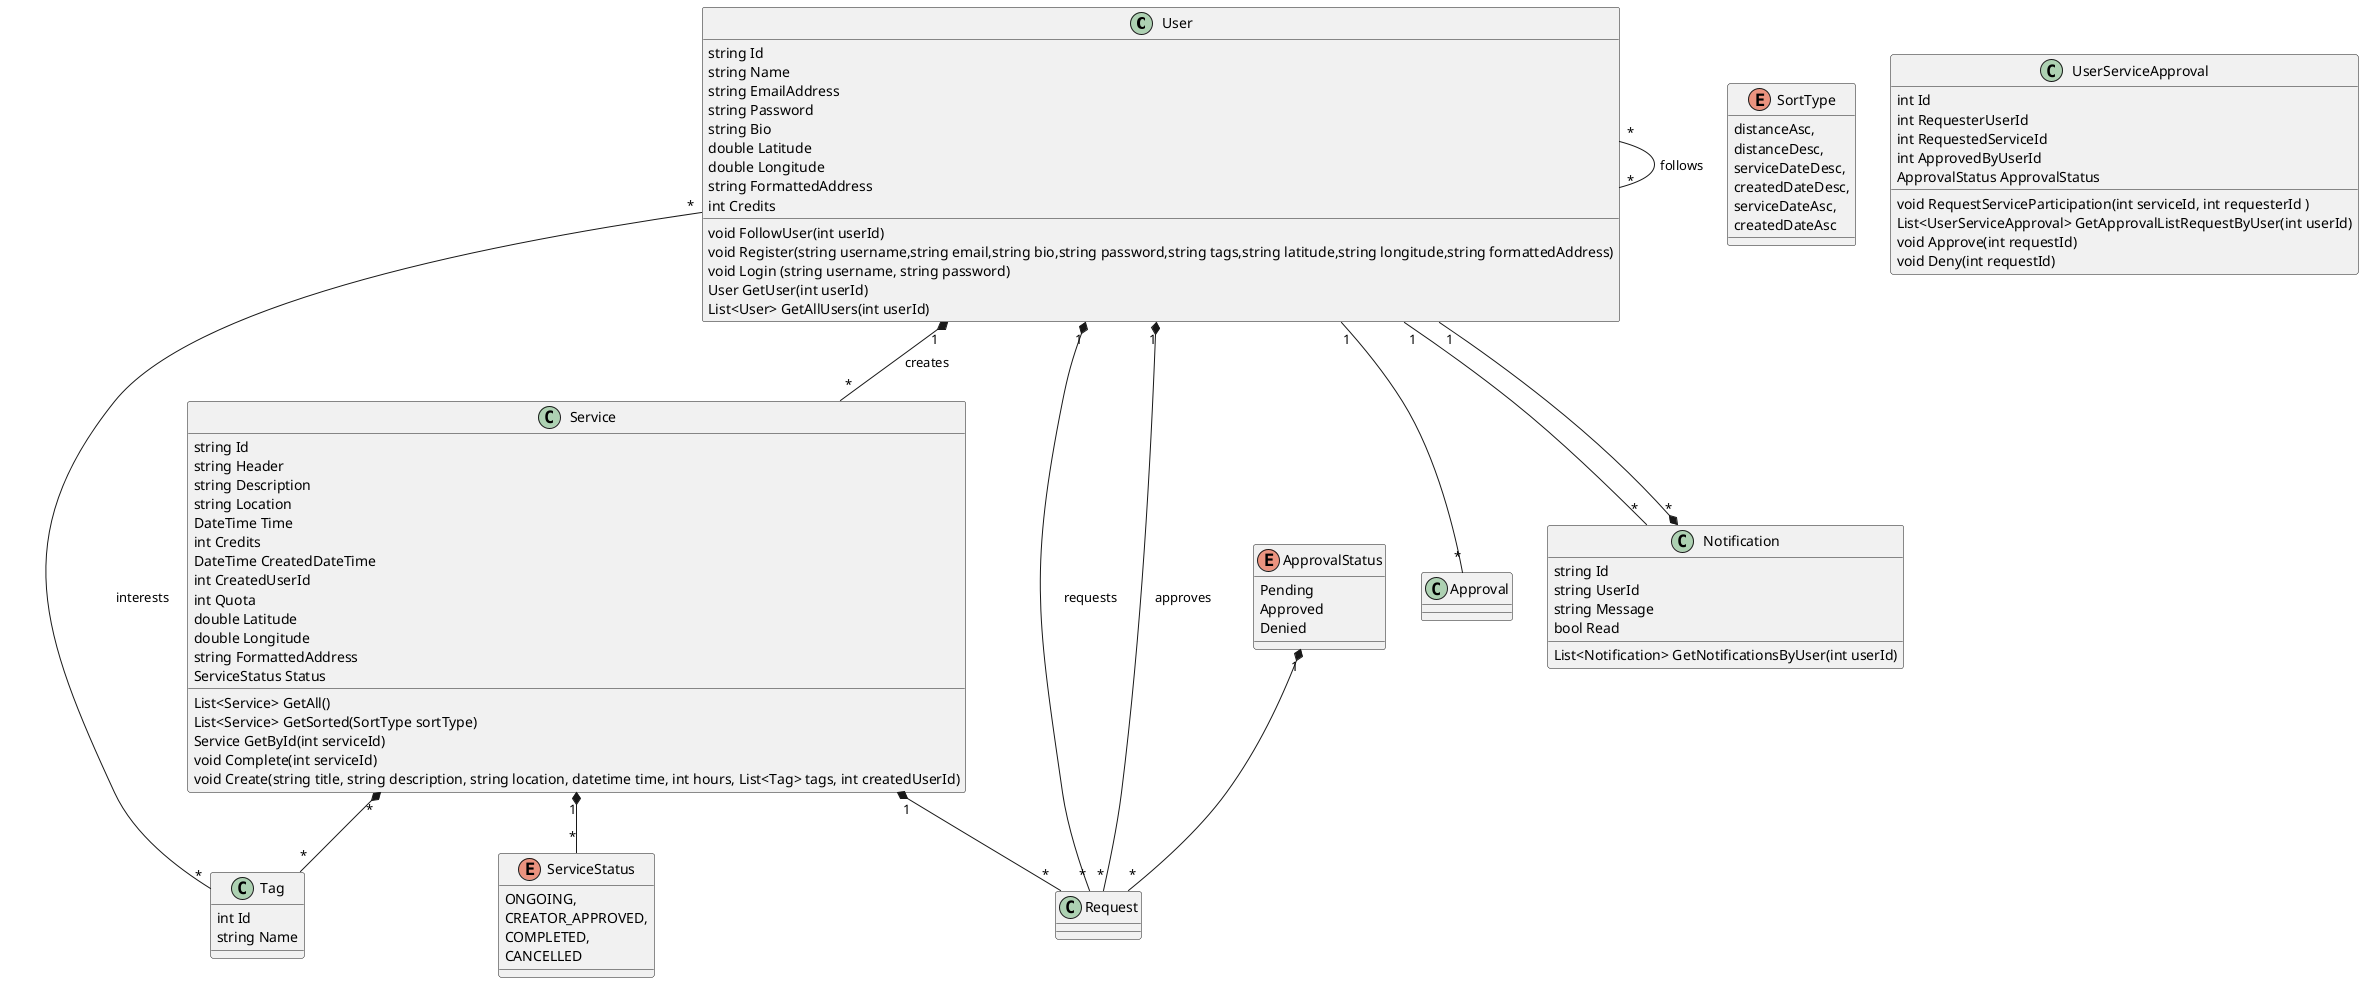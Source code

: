 @startuml Class
class User {
    string Id
    string Name
    string EmailAddress
    string Password
    string Bio
    double Latitude
    double Longitude
    string FormattedAddress
    int Credits
   
    void FollowUser(int userId)
    void Register(string username,string email,string bio,string password,string tags,string latitude,string longitude,string formattedAddress)
    void Login (string username, string password)
    User GetUser(int userId)
    List<User> GetAllUsers(int userId)

}


User "1" *-- "*" Service : creates
User "*" -- "*" User : follows
User "*" -- "*" Tag : interests
User "1" -- "*" Approval
User "1" -- "*" Notification


class Service {
    string Id
    string Header
    string Description
    string Location
    DateTime Time
    int Credits
    DateTime CreatedDateTime
    int CreatedUserId
    int Quota    
    double Latitude
    double Longitude
    string FormattedAddress
    ServiceStatus Status
    List<Service> GetAll()
    List<Service> GetSorted(SortType sortType)
    Service GetById(int serviceId)
    void Complete(int serviceId)
    void Create(string title, string description, string location, datetime time, int hours, List<Tag> tags, int createdUserId)
   
}

Service "*" *-- "*" Tag 
Service "1" *-- "*" ServiceStatus 

enum ServiceStatus
{
    ONGOING,
    CREATOR_APPROVED,
    COMPLETED,
    CANCELLED
}

enum SortType
{
    distanceAsc,
    distanceDesc,
    serviceDateDesc,
    createdDateDesc,
    serviceDateAsc,
    createdDateAsc
}

class Tag{
    int Id
    string Name
}

class UserServiceApproval{
    int Id
    int RequesterUserId
    int RequestedServiceId
    int ApprovedByUserId
    ApprovalStatus ApprovalStatus
    void RequestServiceParticipation(int serviceId, int requesterId )
    List<UserServiceApproval> GetApprovalListRequestByUser(int userId)
    void Approve(int requestId)
    void Deny(int requestId)
}
User "1" *-- "*" Request : requests
Service "1" *-- "*" Request
User "1" *-- "*" Request : approves
ApprovalStatus "1" *-- "*" Request

enum ApprovalStatus {
    Pending
    Approved
    Denied
}

class Notification {
    string Id
    string UserId
    string Message
    bool Read
    List<Notification> GetNotificationsByUser(int userId)

}


User "1" --* "*" Notification

@enduml
